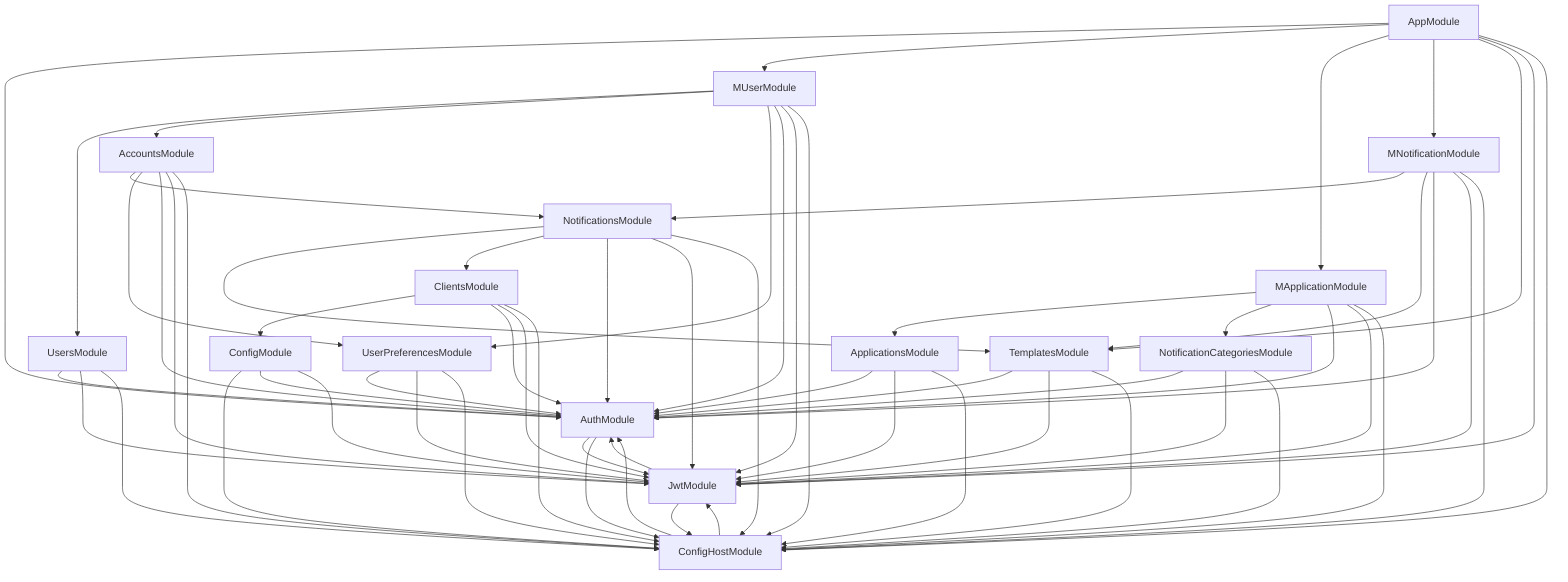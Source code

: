 flowchart TD
  AuthModule-->JwtModule
  JwtModule-->AuthModule
  JwtModule-->ConfigHostModule
  ConfigHostModule-->AuthModule
  ConfigHostModule-->JwtModule
  AuthModule-->ConfigHostModule
  AppModule-->AuthModule
  AppModule-->MUserModule
  MUserModule-->UsersModule
  UsersModule-->AuthModule
  UsersModule-->JwtModule
  UsersModule-->ConfigHostModule
  MUserModule-->AccountsModule
  AccountsModule-->NotificationsModule
  NotificationsModule-->TemplatesModule
  TemplatesModule-->AuthModule
  TemplatesModule-->JwtModule
  TemplatesModule-->ConfigHostModule
  NotificationsModule-->ClientsModule
  ClientsModule-->ConfigModule
  ConfigModule-->ConfigHostModule
  ConfigModule-->AuthModule
  ConfigModule-->JwtModule
  ClientsModule-->AuthModule
  ClientsModule-->JwtModule
  ClientsModule-->ConfigHostModule
  NotificationsModule-->AuthModule
  NotificationsModule-->JwtModule
  NotificationsModule-->ConfigHostModule
  AccountsModule-->UserPreferencesModule
  UserPreferencesModule-->AuthModule
  UserPreferencesModule-->JwtModule
  UserPreferencesModule-->ConfigHostModule
  AccountsModule-->AuthModule
  AccountsModule-->JwtModule
  AccountsModule-->ConfigHostModule
  MUserModule-->UserPreferencesModule
  MUserModule-->AuthModule
  MUserModule-->JwtModule
  MUserModule-->ConfigHostModule
  AppModule-->MApplicationModule
  MApplicationModule-->ApplicationsModule
  ApplicationsModule-->AuthModule
  ApplicationsModule-->JwtModule
  ApplicationsModule-->ConfigHostModule
  MApplicationModule-->NotificationCategoriesModule
  NotificationCategoriesModule-->AuthModule
  NotificationCategoriesModule-->JwtModule
  NotificationCategoriesModule-->ConfigHostModule
  MApplicationModule-->AuthModule
  MApplicationModule-->JwtModule
  MApplicationModule-->ConfigHostModule
  AppModule-->MNotificationModule
  MNotificationModule-->NotificationsModule
  MNotificationModule-->TemplatesModule
  MNotificationModule-->AuthModule
  MNotificationModule-->JwtModule
  MNotificationModule-->ConfigHostModule
  AppModule-->TemplatesModule
  AppModule-->JwtModule
  AppModule-->ConfigHostModule